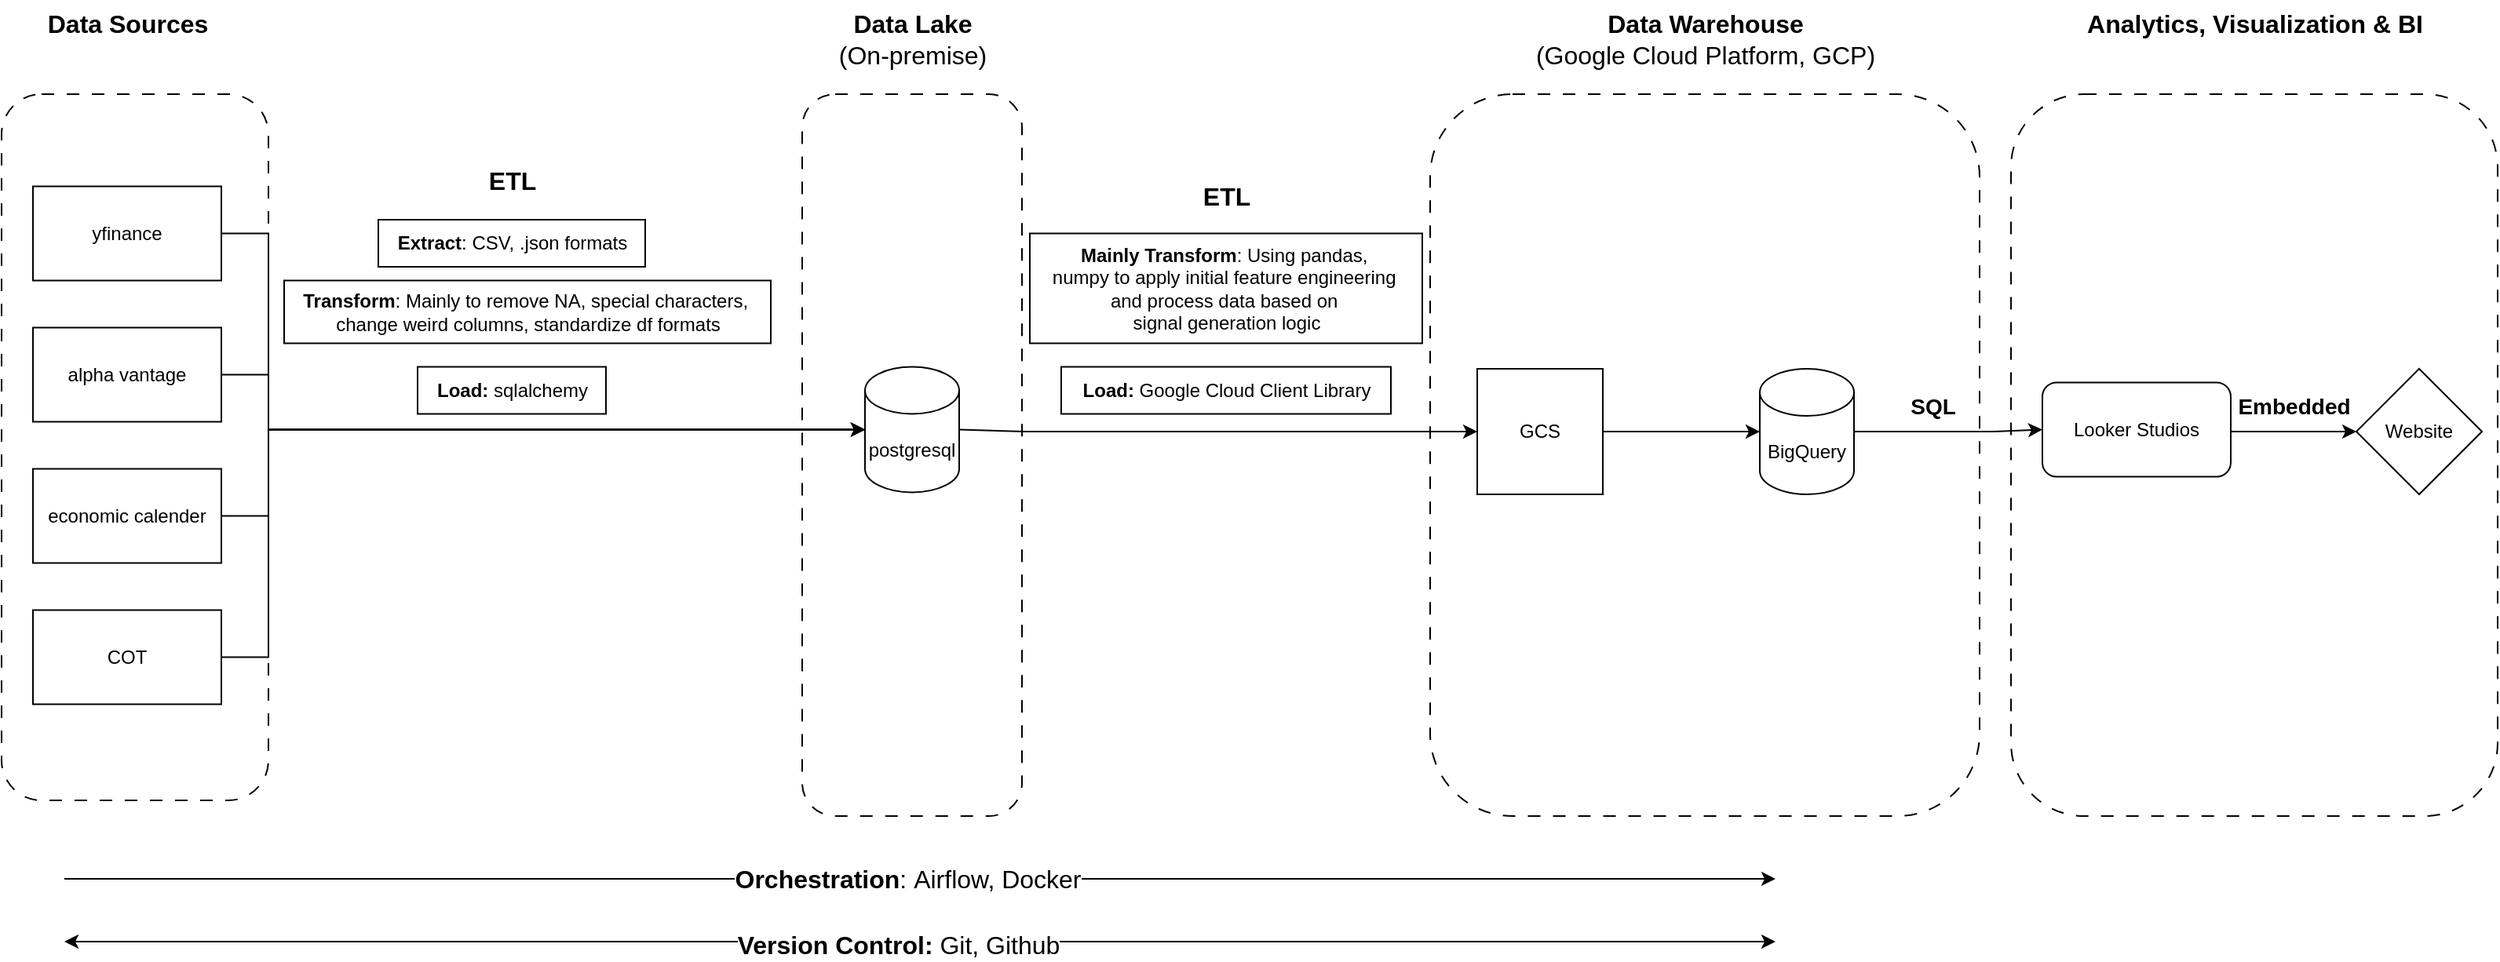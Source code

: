 <mxfile version="28.2.3">
  <diagram name="Page-1" id="M9QDj3xI2UDSRM4bRzDp">
    <mxGraphModel dx="1224" dy="1102" grid="1" gridSize="10" guides="1" tooltips="1" connect="1" arrows="1" fold="1" page="1" pageScale="1" pageWidth="827" pageHeight="1169" background="none" math="0" shadow="0">
      <root>
        <mxCell id="-MleyESL9_Mubh9_nKul-0" />
        <mxCell id="-MleyESL9_Mubh9_nKul-1" parent="-MleyESL9_Mubh9_nKul-0" />
        <mxCell id="69lv1Ex3wzdSpeNYYW5h-15" value="" style="rounded=1;whiteSpace=wrap;html=1;fillColor=none;dashed=1;dashPattern=8 8;" parent="-MleyESL9_Mubh9_nKul-1" vertex="1">
          <mxGeometry x="530" y="280" width="140" height="460" as="geometry" />
        </mxCell>
        <mxCell id="69lv1Ex3wzdSpeNYYW5h-16" value="" style="rounded=1;whiteSpace=wrap;html=1;fillColor=none;dashed=1;dashPattern=8 8;" parent="-MleyESL9_Mubh9_nKul-1" vertex="1">
          <mxGeometry x="1300" y="280" width="310" height="460" as="geometry" />
        </mxCell>
        <mxCell id="2x-FoqGZgGqfMUCBSjRW-0" value="yfinance" style="rounded=0;whiteSpace=wrap;html=1;" parent="-MleyESL9_Mubh9_nKul-1" vertex="1">
          <mxGeometry x="40" y="338.75" width="120" height="60" as="geometry" />
        </mxCell>
        <mxCell id="2x-FoqGZgGqfMUCBSjRW-1" value="alpha vantage" style="rounded=0;whiteSpace=wrap;html=1;" parent="-MleyESL9_Mubh9_nKul-1" vertex="1">
          <mxGeometry x="40" y="428.75" width="120" height="60" as="geometry" />
        </mxCell>
        <mxCell id="2x-FoqGZgGqfMUCBSjRW-2" value="Data Sources" style="text;html=1;align=center;verticalAlign=middle;resizable=0;points=[];autosize=1;strokeColor=none;fillColor=none;fontStyle=1;fontSize=16;" parent="-MleyESL9_Mubh9_nKul-1" vertex="1">
          <mxGeometry x="40" y="220" width="120" height="30" as="geometry" />
        </mxCell>
        <mxCell id="nt9nraaoCfBHpBIq72VR-17" style="edgeStyle=orthogonalEdgeStyle;rounded=0;orthogonalLoop=1;jettySize=auto;html=1;exitX=1;exitY=0.5;exitDx=0;exitDy=0;exitPerimeter=0;noEdgeStyle=1;orthogonal=1;" parent="-MleyESL9_Mubh9_nKul-1" source="nt9nraaoCfBHpBIq72VR-0" target="nt9nraaoCfBHpBIq72VR-16" edge="1">
          <mxGeometry relative="1" as="geometry">
            <Array as="points">
              <mxPoint x="672" y="495" />
              <mxPoint x="748" y="495" />
            </Array>
          </mxGeometry>
        </mxCell>
        <mxCell id="nt9nraaoCfBHpBIq72VR-0" value="postgresql" style="shape=cylinder3;whiteSpace=wrap;html=1;boundedLbl=1;backgroundOutline=1;size=15;" parent="-MleyESL9_Mubh9_nKul-1" vertex="1">
          <mxGeometry x="570" y="453.75" width="60" height="80" as="geometry" />
        </mxCell>
        <mxCell id="nt9nraaoCfBHpBIq72VR-1" value="economic calender" style="rounded=0;whiteSpace=wrap;html=1;" parent="-MleyESL9_Mubh9_nKul-1" vertex="1">
          <mxGeometry x="40" y="518.75" width="120" height="60" as="geometry" />
        </mxCell>
        <mxCell id="nt9nraaoCfBHpBIq72VR-2" value="COT" style="rounded=0;whiteSpace=wrap;html=1;" parent="-MleyESL9_Mubh9_nKul-1" vertex="1">
          <mxGeometry x="40" y="608.75" width="120" height="60" as="geometry" />
        </mxCell>
        <mxCell id="nt9nraaoCfBHpBIq72VR-11" value="Data Lake&lt;div&gt;&lt;span style=&quot;font-weight: normal;&quot;&gt;(On-premise)&lt;/span&gt;&lt;/div&gt;" style="text;html=1;align=center;verticalAlign=middle;resizable=0;points=[];autosize=1;strokeColor=none;fillColor=none;fontStyle=1;fontSize=16;" parent="-MleyESL9_Mubh9_nKul-1" vertex="1">
          <mxGeometry x="540" y="220" width="120" height="50" as="geometry" />
        </mxCell>
        <mxCell id="nt9nraaoCfBHpBIq72VR-12" value="" style="rounded=1;whiteSpace=wrap;html=1;fillColor=none;dashed=1;dashPattern=8 8;" parent="-MleyESL9_Mubh9_nKul-1" vertex="1">
          <mxGeometry x="930" y="280" width="350" height="460" as="geometry" />
        </mxCell>
        <mxCell id="nt9nraaoCfBHpBIq72VR-21" style="edgeStyle=orthogonalEdgeStyle;rounded=0;orthogonalLoop=1;jettySize=auto;html=1;exitX=1;exitY=0.5;exitDx=0;exitDy=0;exitPerimeter=0;entryX=0;entryY=0.5;entryDx=0;entryDy=0;noEdgeStyle=1;orthogonal=1;" parent="-MleyESL9_Mubh9_nKul-1" source="nt9nraaoCfBHpBIq72VR-13" target="nt9nraaoCfBHpBIq72VR-19" edge="1">
          <mxGeometry relative="1" as="geometry">
            <Array as="points">
              <mxPoint x="1212" y="495" />
              <mxPoint x="1288" y="495" />
            </Array>
          </mxGeometry>
        </mxCell>
        <mxCell id="nt9nraaoCfBHpBIq72VR-13" value="BigQuery" style="shape=cylinder3;whiteSpace=wrap;html=1;boundedLbl=1;backgroundOutline=1;size=15;" parent="-MleyESL9_Mubh9_nKul-1" vertex="1">
          <mxGeometry x="1140" y="455" width="60" height="80" as="geometry" />
        </mxCell>
        <mxCell id="nt9nraaoCfBHpBIq72VR-16" value="GCS" style="whiteSpace=wrap;html=1;aspect=fixed;" parent="-MleyESL9_Mubh9_nKul-1" vertex="1">
          <mxGeometry x="960" y="455" width="80" height="80" as="geometry" />
        </mxCell>
        <mxCell id="nt9nraaoCfBHpBIq72VR-18" style="edgeStyle=orthogonalEdgeStyle;rounded=0;orthogonalLoop=1;jettySize=auto;html=1;exitX=1;exitY=0.5;exitDx=0;exitDy=0;entryX=0;entryY=0.5;entryDx=0;entryDy=0;entryPerimeter=0;noEdgeStyle=1;orthogonal=1;" parent="-MleyESL9_Mubh9_nKul-1" source="nt9nraaoCfBHpBIq72VR-16" target="nt9nraaoCfBHpBIq72VR-13" edge="1">
          <mxGeometry relative="1" as="geometry">
            <Array as="points">
              <mxPoint x="1052" y="495" />
              <mxPoint x="1128" y="495" />
            </Array>
          </mxGeometry>
        </mxCell>
        <mxCell id="nt9nraaoCfBHpBIq72VR-25" style="edgeStyle=orthogonalEdgeStyle;rounded=0;orthogonalLoop=1;jettySize=auto;html=1;exitX=1;exitY=0.5;exitDx=0;exitDy=0;entryX=0;entryY=0.5;entryDx=0;entryDy=0;noEdgeStyle=1;orthogonal=1;" parent="-MleyESL9_Mubh9_nKul-1" source="nt9nraaoCfBHpBIq72VR-19" target="nt9nraaoCfBHpBIq72VR-22" edge="1">
          <mxGeometry relative="1" as="geometry">
            <Array as="points">
              <mxPoint x="1432" y="495" />
              <mxPoint x="1508" y="495" />
            </Array>
          </mxGeometry>
        </mxCell>
        <mxCell id="nt9nraaoCfBHpBIq72VR-19" value="Looker Studios" style="rounded=1;whiteSpace=wrap;html=1;" parent="-MleyESL9_Mubh9_nKul-1" vertex="1">
          <mxGeometry x="1320" y="463.75" width="120" height="60" as="geometry" />
        </mxCell>
        <mxCell id="nt9nraaoCfBHpBIq72VR-20" value="Data Warehouse&lt;div&gt;&lt;span style=&quot;font-weight: normal;&quot;&gt;(Google Cloud Platform, GCP)&lt;/span&gt;&lt;/div&gt;" style="text;html=1;align=center;verticalAlign=middle;resizable=0;points=[];autosize=1;strokeColor=none;fillColor=none;fontStyle=1;fontSize=16;" parent="-MleyESL9_Mubh9_nKul-1" vertex="1">
          <mxGeometry x="985" y="220" width="240" height="50" as="geometry" />
        </mxCell>
        <mxCell id="nt9nraaoCfBHpBIq72VR-22" value="Website" style="rhombus;whiteSpace=wrap;html=1;" parent="-MleyESL9_Mubh9_nKul-1" vertex="1">
          <mxGeometry x="1520" y="455" width="80" height="80" as="geometry" />
        </mxCell>
        <mxCell id="pNfFULA2eBh76LOntFVm-0" value="" style="endArrow=classic;html=1;rounded=0;" parent="-MleyESL9_Mubh9_nKul-1" edge="1">
          <mxGeometry relative="1" as="geometry">
            <mxPoint x="60" y="780" as="sourcePoint" />
            <mxPoint x="1150" y="780" as="targetPoint" />
          </mxGeometry>
        </mxCell>
        <mxCell id="pNfFULA2eBh76LOntFVm-1" value="&lt;b&gt;Orchestration&lt;/b&gt;:&amp;nbsp;&lt;span style=&quot;background-color: light-dark(#ffffff, var(--ge-dark-color, #121212)); color: light-dark(rgb(0, 0, 0), rgb(255, 255, 255));&quot;&gt;Airflow, Docker&lt;/span&gt;" style="edgeLabel;resizable=0;html=1;;align=center;verticalAlign=middle;fontSize=16;" parent="pNfFULA2eBh76LOntFVm-0" connectable="0" vertex="1">
          <mxGeometry relative="1" as="geometry">
            <mxPoint x="-8" as="offset" />
          </mxGeometry>
        </mxCell>
        <mxCell id="pNfFULA2eBh76LOntFVm-6" value="" style="endArrow=classic;startArrow=classic;html=1;rounded=0;" parent="-MleyESL9_Mubh9_nKul-1" edge="1">
          <mxGeometry width="50" height="50" relative="1" as="geometry">
            <mxPoint x="60" y="820" as="sourcePoint" />
            <mxPoint x="1150" y="820" as="targetPoint" />
          </mxGeometry>
        </mxCell>
        <mxCell id="pNfFULA2eBh76LOntFVm-7" value="&lt;b&gt;Version Control:&lt;/b&gt; Git, Github" style="edgeLabel;html=1;align=center;verticalAlign=middle;resizable=0;points=[];fontSize=16;" parent="pNfFULA2eBh76LOntFVm-6" vertex="1" connectable="0">
          <mxGeometry x="-0.091" y="-2" relative="1" as="geometry">
            <mxPoint x="35" as="offset" />
          </mxGeometry>
        </mxCell>
        <mxCell id="69lv1Ex3wzdSpeNYYW5h-2" style="edgeStyle=orthogonalEdgeStyle;rounded=0;orthogonalLoop=1;jettySize=auto;html=1;entryX=0;entryY=0.5;entryDx=0;entryDy=0;entryPerimeter=0;" parent="-MleyESL9_Mubh9_nKul-1" source="2x-FoqGZgGqfMUCBSjRW-0" target="nt9nraaoCfBHpBIq72VR-0" edge="1">
          <mxGeometry relative="1" as="geometry">
            <Array as="points">
              <mxPoint x="190" y="369" />
              <mxPoint x="190" y="494" />
            </Array>
          </mxGeometry>
        </mxCell>
        <mxCell id="69lv1Ex3wzdSpeNYYW5h-4" style="edgeStyle=orthogonalEdgeStyle;rounded=0;orthogonalLoop=1;jettySize=auto;html=1;entryX=0;entryY=0.5;entryDx=0;entryDy=0;entryPerimeter=0;" parent="-MleyESL9_Mubh9_nKul-1" source="2x-FoqGZgGqfMUCBSjRW-1" target="nt9nraaoCfBHpBIq72VR-0" edge="1">
          <mxGeometry relative="1" as="geometry">
            <Array as="points">
              <mxPoint x="190" y="459" />
              <mxPoint x="190" y="494" />
            </Array>
          </mxGeometry>
        </mxCell>
        <mxCell id="69lv1Ex3wzdSpeNYYW5h-6" style="edgeStyle=orthogonalEdgeStyle;rounded=0;orthogonalLoop=1;jettySize=auto;html=1;exitX=1;exitY=0.5;exitDx=0;exitDy=0;entryX=0;entryY=0.5;entryDx=0;entryDy=0;entryPerimeter=0;" parent="-MleyESL9_Mubh9_nKul-1" source="nt9nraaoCfBHpBIq72VR-1" target="nt9nraaoCfBHpBIq72VR-0" edge="1">
          <mxGeometry relative="1" as="geometry">
            <Array as="points">
              <mxPoint x="190" y="549" />
              <mxPoint x="190" y="494" />
            </Array>
          </mxGeometry>
        </mxCell>
        <mxCell id="69lv1Ex3wzdSpeNYYW5h-7" style="edgeStyle=orthogonalEdgeStyle;rounded=0;orthogonalLoop=1;jettySize=auto;html=1;exitX=1;exitY=0.5;exitDx=0;exitDy=0;entryX=0;entryY=0.5;entryDx=0;entryDy=0;entryPerimeter=0;" parent="-MleyESL9_Mubh9_nKul-1" source="nt9nraaoCfBHpBIq72VR-2" target="nt9nraaoCfBHpBIq72VR-0" edge="1">
          <mxGeometry relative="1" as="geometry">
            <Array as="points">
              <mxPoint x="190" y="639" />
              <mxPoint x="190" y="494" />
            </Array>
          </mxGeometry>
        </mxCell>
        <mxCell id="69lv1Ex3wzdSpeNYYW5h-8" value="&lt;font style=&quot;font-size: 16px;&quot;&gt;ETL&lt;/font&gt;" style="text;html=1;align=center;verticalAlign=middle;resizable=0;points=[];autosize=1;strokeColor=none;fillColor=none;fontStyle=1" parent="-MleyESL9_Mubh9_nKul-1" vertex="1">
          <mxGeometry x="320" y="320" width="50" height="30" as="geometry" />
        </mxCell>
        <mxCell id="69lv1Ex3wzdSpeNYYW5h-11" value="&lt;font style=&quot;font-size: 16px;&quot;&gt;ETL&lt;/font&gt;" style="text;html=1;align=center;verticalAlign=middle;resizable=0;points=[];autosize=1;strokeColor=none;fillColor=none;fontStyle=1" parent="-MleyESL9_Mubh9_nKul-1" vertex="1">
          <mxGeometry x="775" y="330" width="50" height="30" as="geometry" />
        </mxCell>
        <mxCell id="69lv1Ex3wzdSpeNYYW5h-13" value="" style="rounded=1;whiteSpace=wrap;html=1;fillColor=none;dashed=1;dashPattern=8 8;" parent="-MleyESL9_Mubh9_nKul-1" vertex="1">
          <mxGeometry x="20" y="280" width="170" height="450" as="geometry" />
        </mxCell>
        <mxCell id="69lv1Ex3wzdSpeNYYW5h-14" value="Analytics, Visualization &amp;amp; BI" style="text;html=1;align=center;verticalAlign=middle;resizable=0;points=[];autosize=1;strokeColor=none;fillColor=none;fontStyle=1;fontSize=16;" parent="-MleyESL9_Mubh9_nKul-1" vertex="1">
          <mxGeometry x="1345" y="220" width="220" height="30" as="geometry" />
        </mxCell>
        <mxCell id="69lv1Ex3wzdSpeNYYW5h-17" value="SQL" style="text;html=1;align=center;verticalAlign=middle;resizable=0;points=[];autosize=1;strokeColor=none;fillColor=none;fontStyle=1;fontSize=14;" parent="-MleyESL9_Mubh9_nKul-1" vertex="1">
          <mxGeometry x="1225" y="463.75" width="50" height="30" as="geometry" />
        </mxCell>
        <mxCell id="69lv1Ex3wzdSpeNYYW5h-19" value="Embedded" style="text;html=1;align=center;verticalAlign=middle;resizable=0;points=[];autosize=1;strokeColor=none;fillColor=none;fontStyle=1;fontSize=14;" parent="-MleyESL9_Mubh9_nKul-1" vertex="1">
          <mxGeometry x="1435" y="463.75" width="90" height="30" as="geometry" />
        </mxCell>
        <mxCell id="69lv1Ex3wzdSpeNYYW5h-22" value="&lt;span style=&quot;font-weight: 700;&quot;&gt;Extract&lt;/span&gt;: CSV, .json formats" style="text;html=1;align=center;verticalAlign=middle;resizable=0;points=[];autosize=1;strokeColor=default;fillColor=none;" parent="-MleyESL9_Mubh9_nKul-1" vertex="1">
          <mxGeometry x="260" y="360" width="170" height="30" as="geometry" />
        </mxCell>
        <mxCell id="69lv1Ex3wzdSpeNYYW5h-23" value="&lt;div style=&quot;font-weight: 700;&quot;&gt;Transform&lt;span style=&quot;font-weight: normal;&quot;&gt;: Mainly to remove NA,&amp;nbsp;&lt;span style=&quot;background-color: transparent; color: light-dark(rgb(0, 0, 0), rgb(255, 255, 255));&quot;&gt;special characters,&amp;nbsp;&lt;/span&gt;&lt;/span&gt;&lt;/div&gt;&lt;div style=&quot;font-weight: 700;&quot;&gt;&lt;span style=&quot;font-weight: normal;&quot;&gt;change weird columns, standardize df formats&lt;/span&gt;&lt;/div&gt;" style="text;html=1;align=center;verticalAlign=middle;resizable=0;points=[];autosize=1;strokeColor=default;fillColor=none;" parent="-MleyESL9_Mubh9_nKul-1" vertex="1">
          <mxGeometry x="200" y="398.75" width="310" height="40" as="geometry" />
        </mxCell>
        <mxCell id="69lv1Ex3wzdSpeNYYW5h-24" value="&lt;span style=&quot;font-weight: 700;&quot;&gt;Load:&lt;/span&gt;&amp;nbsp;sqlalchemy" style="text;html=1;align=center;verticalAlign=middle;resizable=0;points=[];autosize=1;strokeColor=default;fillColor=none;" parent="-MleyESL9_Mubh9_nKul-1" vertex="1">
          <mxGeometry x="285" y="453.75" width="120" height="30" as="geometry" />
        </mxCell>
        <mxCell id="69lv1Ex3wzdSpeNYYW5h-26" value="&lt;div style=&quot;font-weight: 700;&quot;&gt;&lt;div&gt;Mainly Transform&lt;span style=&quot;font-weight: normal;&quot;&gt;: &lt;/span&gt;&lt;span style=&quot;font-weight: normal; background-color: transparent; color: light-dark(rgb(0, 0, 0), rgb(255, 255, 255));&quot;&gt;Using pandas,&amp;nbsp;&lt;/span&gt;&lt;/div&gt;&lt;div&gt;&lt;span style=&quot;font-weight: normal; background-color: transparent; color: light-dark(rgb(0, 0, 0), rgb(255, 255, 255));&quot;&gt;numpy &lt;/span&gt;&lt;span style=&quot;background-color: transparent; color: light-dark(rgb(0, 0, 0), rgb(255, 255, 255)); font-weight: normal;&quot;&gt;to apply initial feature engineering&amp;nbsp;&lt;/span&gt;&lt;/div&gt;&lt;div&gt;&lt;span style=&quot;background-color: transparent; color: light-dark(rgb(0, 0, 0), rgb(255, 255, 255)); font-weight: normal;&quot;&gt;and&amp;nbsp;&lt;/span&gt;&lt;span style=&quot;background-color: transparent; color: light-dark(rgb(0, 0, 0), rgb(255, 255, 255)); font-weight: normal;&quot;&gt;process data based on&amp;nbsp;&lt;/span&gt;&lt;/div&gt;&lt;div&gt;&lt;span style=&quot;background-color: transparent; color: light-dark(rgb(0, 0, 0), rgb(255, 255, 255)); font-weight: normal;&quot;&gt;signal generation logic&lt;/span&gt;&lt;/div&gt;&lt;/div&gt;" style="text;html=1;align=center;verticalAlign=middle;resizable=0;points=[];autosize=1;strokeColor=default;fillColor=none;" parent="-MleyESL9_Mubh9_nKul-1" vertex="1">
          <mxGeometry x="675" y="368.75" width="250" height="70" as="geometry" />
        </mxCell>
        <mxCell id="69lv1Ex3wzdSpeNYYW5h-27" value="&lt;span style=&quot;font-weight: 700;&quot;&gt;Load:&lt;/span&gt;&amp;nbsp;Google Cloud Client Library" style="text;html=1;align=center;verticalAlign=middle;resizable=0;points=[];autosize=1;strokeColor=default;fillColor=none;" parent="-MleyESL9_Mubh9_nKul-1" vertex="1">
          <mxGeometry x="695" y="453.75" width="210" height="30" as="geometry" />
        </mxCell>
      </root>
    </mxGraphModel>
  </diagram>
</mxfile>
